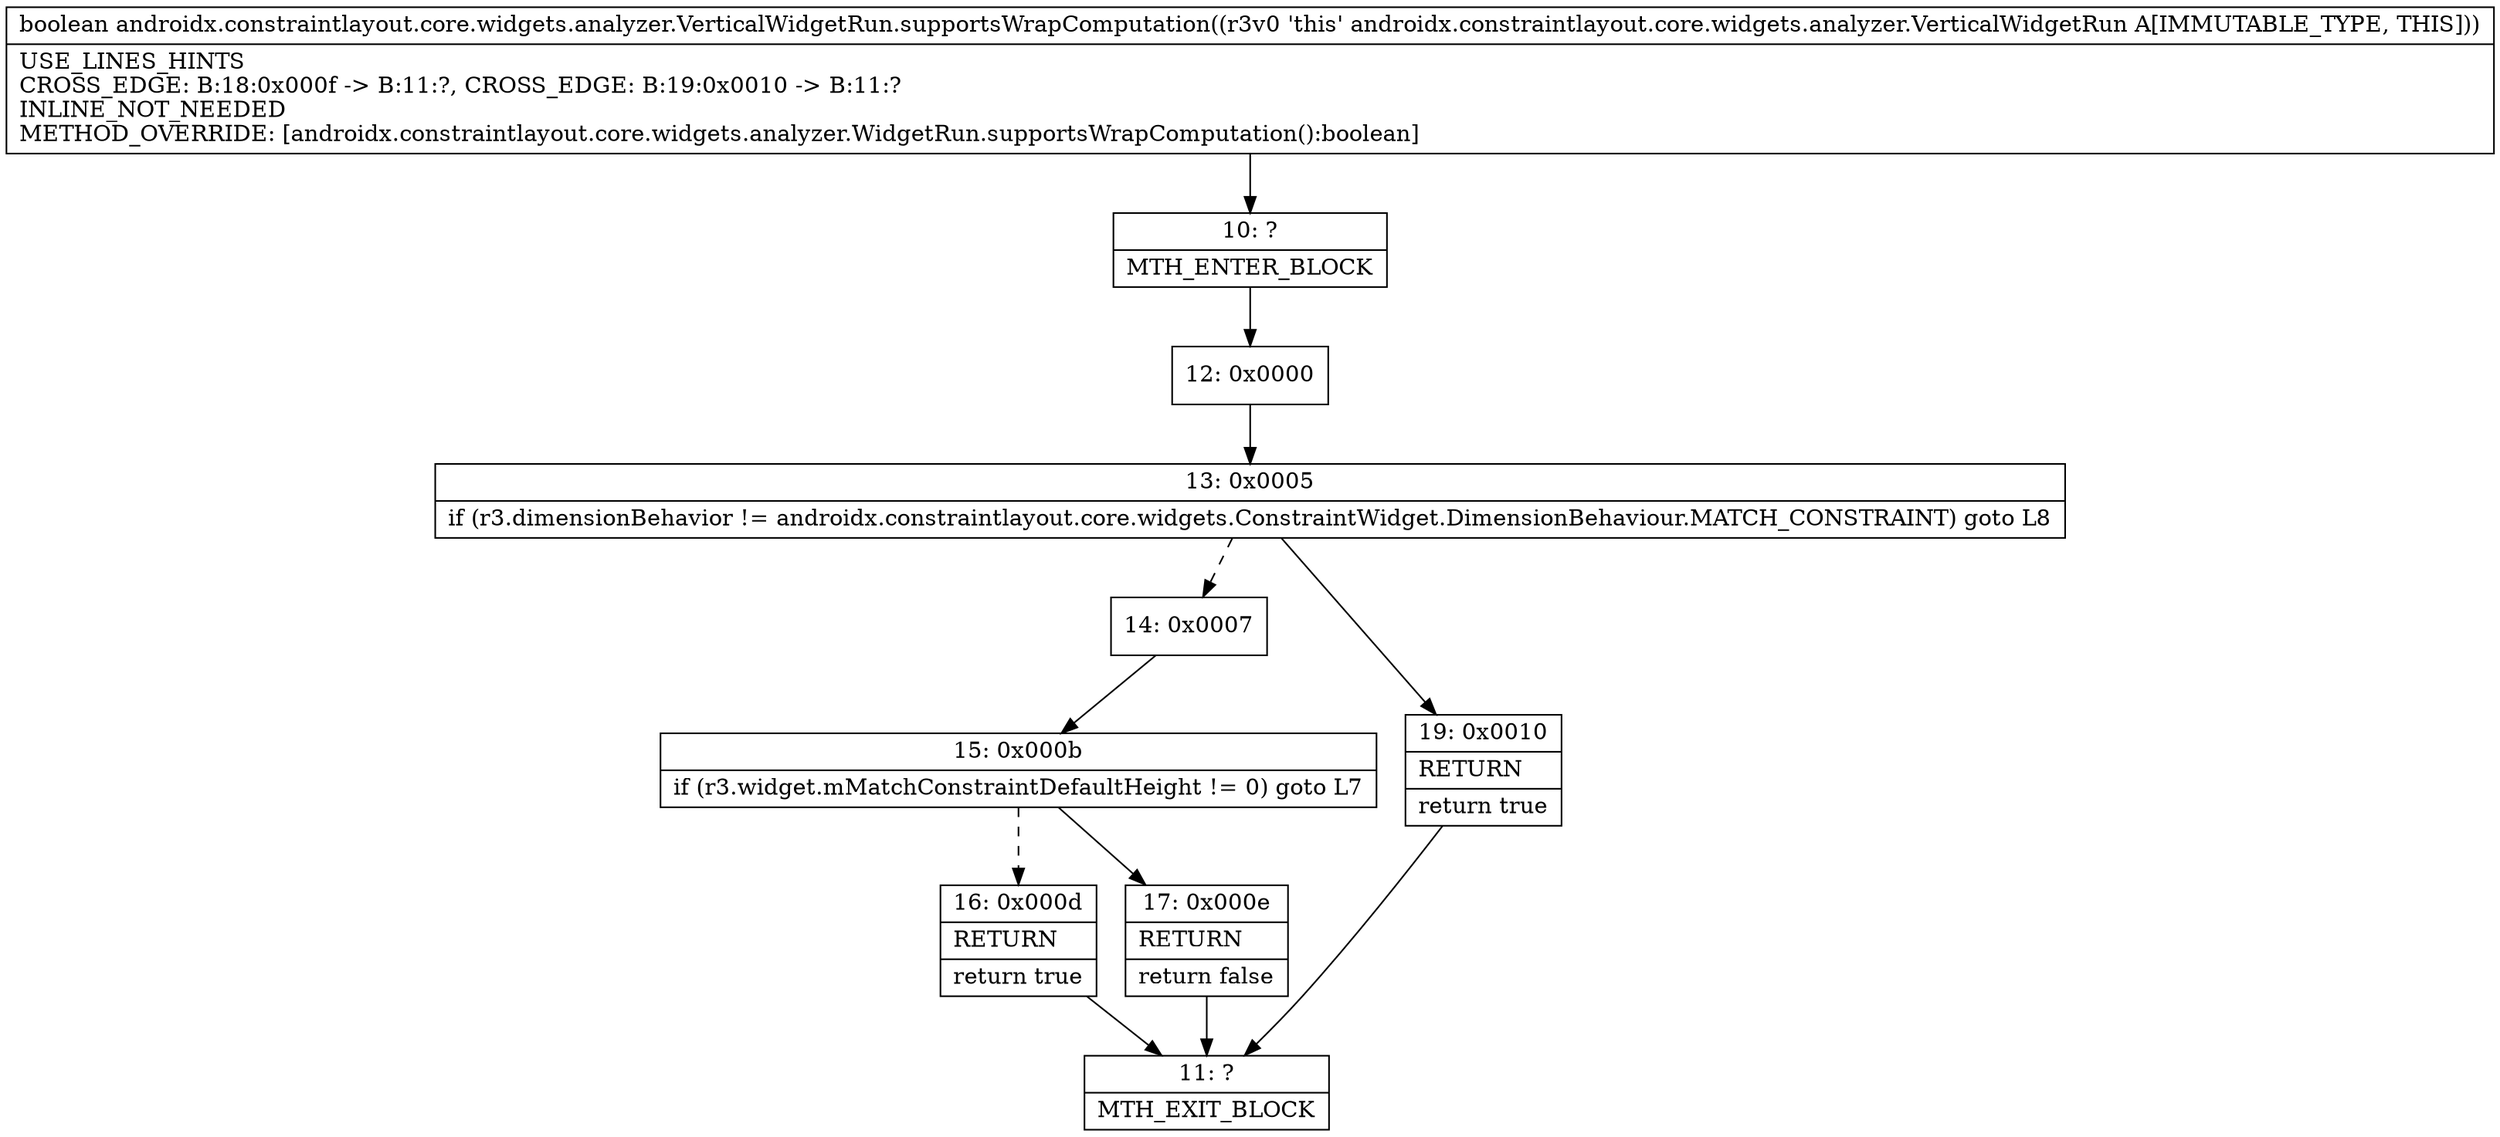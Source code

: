 digraph "CFG forandroidx.constraintlayout.core.widgets.analyzer.VerticalWidgetRun.supportsWrapComputation()Z" {
Node_10 [shape=record,label="{10\:\ ?|MTH_ENTER_BLOCK\l}"];
Node_12 [shape=record,label="{12\:\ 0x0000}"];
Node_13 [shape=record,label="{13\:\ 0x0005|if (r3.dimensionBehavior != androidx.constraintlayout.core.widgets.ConstraintWidget.DimensionBehaviour.MATCH_CONSTRAINT) goto L8\l}"];
Node_14 [shape=record,label="{14\:\ 0x0007}"];
Node_15 [shape=record,label="{15\:\ 0x000b|if (r3.widget.mMatchConstraintDefaultHeight != 0) goto L7\l}"];
Node_16 [shape=record,label="{16\:\ 0x000d|RETURN\l|return true\l}"];
Node_11 [shape=record,label="{11\:\ ?|MTH_EXIT_BLOCK\l}"];
Node_17 [shape=record,label="{17\:\ 0x000e|RETURN\l|return false\l}"];
Node_19 [shape=record,label="{19\:\ 0x0010|RETURN\l|return true\l}"];
MethodNode[shape=record,label="{boolean androidx.constraintlayout.core.widgets.analyzer.VerticalWidgetRun.supportsWrapComputation((r3v0 'this' androidx.constraintlayout.core.widgets.analyzer.VerticalWidgetRun A[IMMUTABLE_TYPE, THIS]))  | USE_LINES_HINTS\lCROSS_EDGE: B:18:0x000f \-\> B:11:?, CROSS_EDGE: B:19:0x0010 \-\> B:11:?\lINLINE_NOT_NEEDED\lMETHOD_OVERRIDE: [androidx.constraintlayout.core.widgets.analyzer.WidgetRun.supportsWrapComputation():boolean]\l}"];
MethodNode -> Node_10;Node_10 -> Node_12;
Node_12 -> Node_13;
Node_13 -> Node_14[style=dashed];
Node_13 -> Node_19;
Node_14 -> Node_15;
Node_15 -> Node_16[style=dashed];
Node_15 -> Node_17;
Node_16 -> Node_11;
Node_17 -> Node_11;
Node_19 -> Node_11;
}


